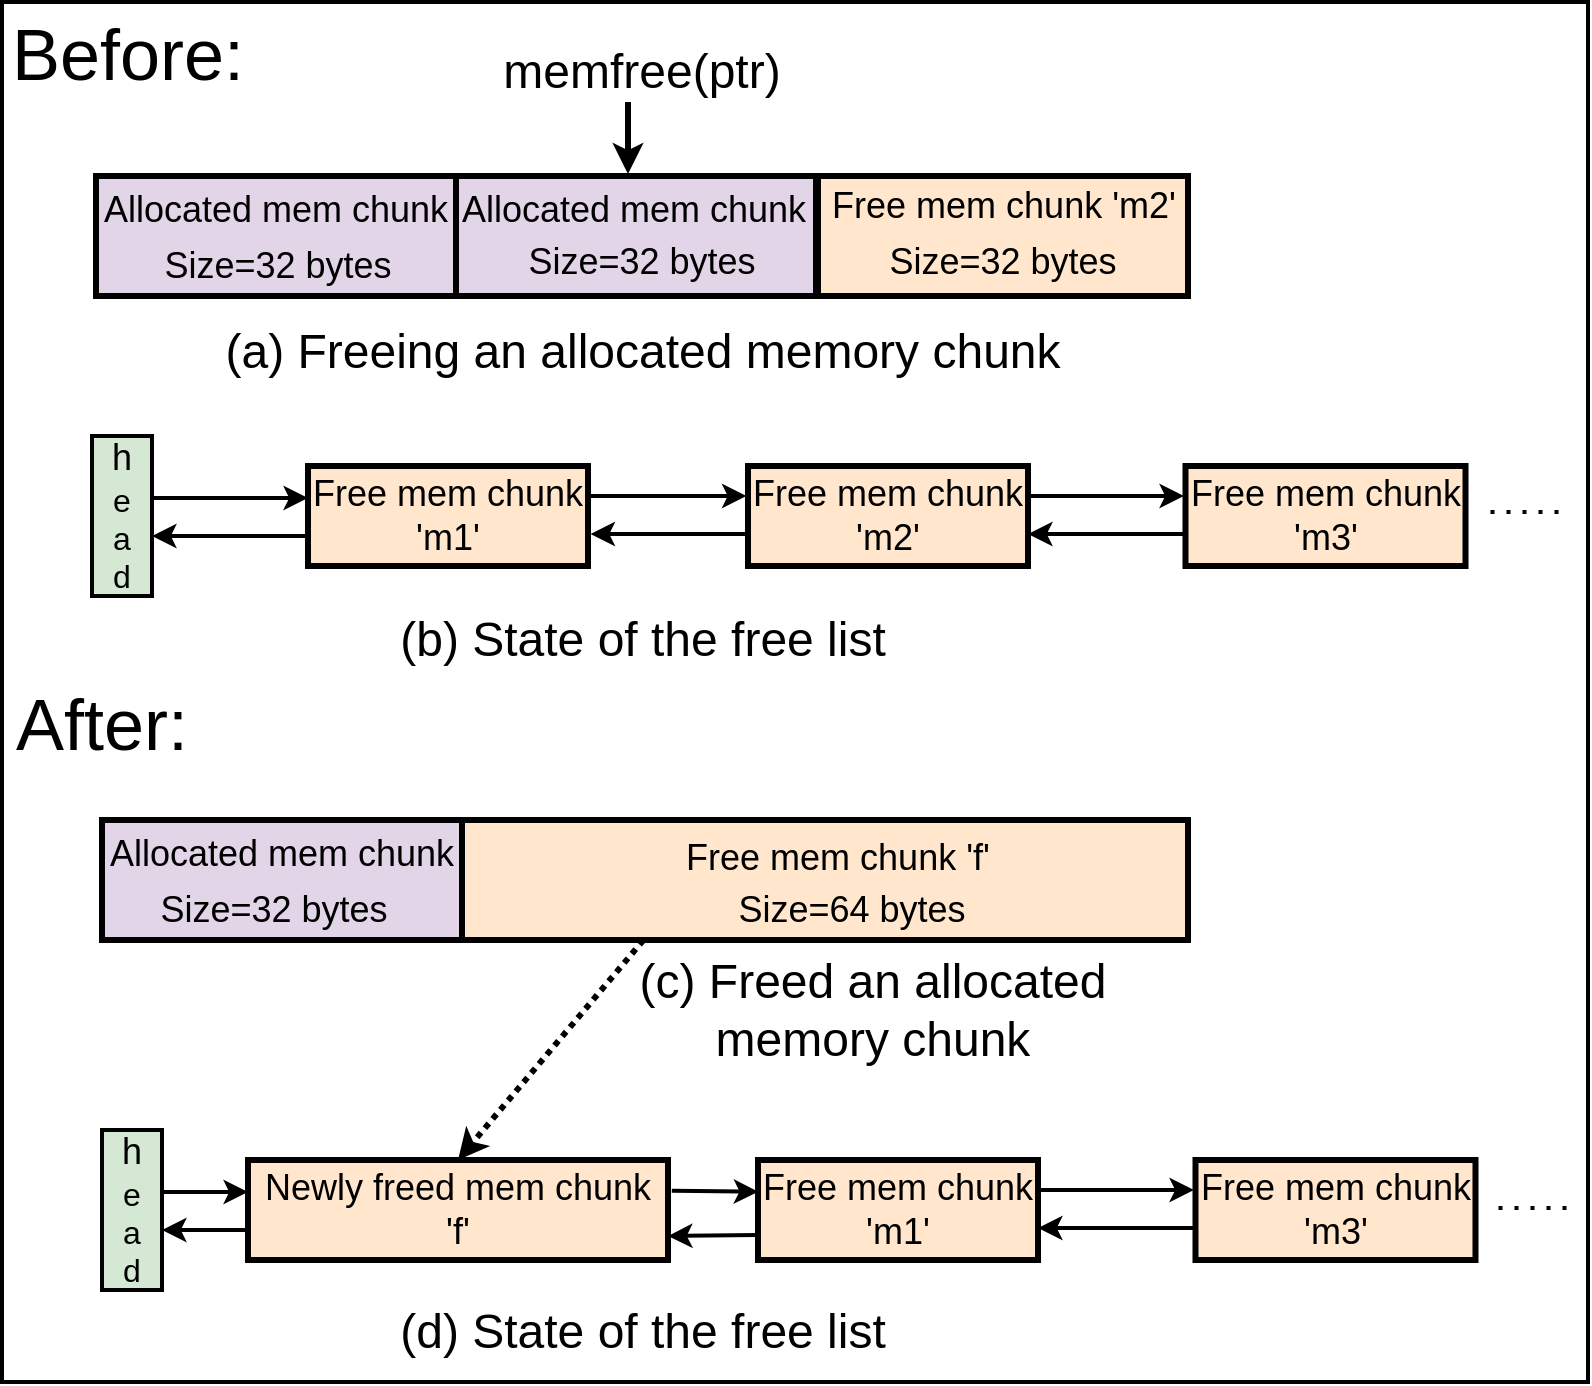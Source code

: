 <mxfile version="21.6.8" type="device">
  <diagram name="Page-1" id="aGrNsAUD6rLRG3-fpc4p">
    <mxGraphModel dx="1367" dy="795" grid="1" gridSize="10" guides="1" tooltips="1" connect="1" arrows="1" fold="1" page="1" pageScale="1" pageWidth="850" pageHeight="1100" math="0" shadow="0">
      <root>
        <mxCell id="0" />
        <mxCell id="1" parent="0" />
        <mxCell id="NWq0OS3p3h1v5JPfkNMX-2" value="" style="rounded=0;whiteSpace=wrap;html=1;fillColor=none;strokeWidth=2;" parent="1" vertex="1">
          <mxGeometry x="7" y="30" width="793" height="690" as="geometry" />
        </mxCell>
        <mxCell id="Dw3qF6tHwgRVVZFkppPR-285" value="&lt;font style=&quot;font-size: 36px;&quot;&gt;Before:&lt;/font&gt;" style="text;html=1;strokeColor=none;fillColor=none;align=center;verticalAlign=middle;whiteSpace=wrap;rounded=0;" parent="1" vertex="1">
          <mxGeometry x="40" y="41" width="60" height="30" as="geometry" />
        </mxCell>
        <mxCell id="Dw3qF6tHwgRVVZFkppPR-287" value="&lt;font style=&quot;font-size: 36px;&quot;&gt;After:&lt;/font&gt;" style="text;html=1;strokeColor=none;fillColor=none;align=center;verticalAlign=middle;whiteSpace=wrap;rounded=0;" parent="1" vertex="1">
          <mxGeometry x="27" y="375.5" width="60" height="30" as="geometry" />
        </mxCell>
        <mxCell id="Dw3qF6tHwgRVVZFkppPR-300" value="" style="rounded=0;whiteSpace=wrap;html=1;strokeWidth=3;fillColor=#e1d5e7;strokeColor=default;" parent="1" vertex="1">
          <mxGeometry x="57" y="439" width="180" height="60" as="geometry" />
        </mxCell>
        <mxCell id="Dw3qF6tHwgRVVZFkppPR-302" value="&lt;div&gt;&lt;font style=&quot;font-size: 18px;&quot;&gt;Allocated mem chunk&lt;/font&gt;&lt;/div&gt;" style="text;html=1;strokeColor=none;fillColor=none;align=center;verticalAlign=middle;whiteSpace=wrap;rounded=0;" parent="1" vertex="1">
          <mxGeometry x="42" y="441" width="210" height="30" as="geometry" />
        </mxCell>
        <mxCell id="Dw3qF6tHwgRVVZFkppPR-304" value="&lt;font style=&quot;font-size: 18px;&quot;&gt;Size=32 bytes&lt;br&gt;&lt;/font&gt;" style="text;html=1;strokeColor=none;fillColor=none;align=center;verticalAlign=middle;whiteSpace=wrap;rounded=0;" parent="1" vertex="1">
          <mxGeometry x="79" y="469" width="128" height="30" as="geometry" />
        </mxCell>
        <mxCell id="Dw3qF6tHwgRVVZFkppPR-318" value="" style="rounded=0;whiteSpace=wrap;html=1;strokeWidth=3;fillColor=#ffe6cc;strokeColor=default;" parent="1" vertex="1">
          <mxGeometry x="237" y="439" width="363" height="60" as="geometry" />
        </mxCell>
        <mxCell id="Dw3qF6tHwgRVVZFkppPR-319" value="&lt;font style=&quot;font-size: 18px;&quot;&gt;Size=64 bytes&lt;br&gt;&lt;/font&gt;" style="text;html=1;strokeColor=none;fillColor=none;align=center;verticalAlign=middle;whiteSpace=wrap;rounded=0;" parent="1" vertex="1">
          <mxGeometry x="370" y="469" width="124" height="30" as="geometry" />
        </mxCell>
        <mxCell id="Dw3qF6tHwgRVVZFkppPR-320" value="&lt;font style=&quot;font-size: 18px;&quot;&gt;Free mem chunk&lt;/font&gt;&lt;font style=&quot;font-size: 18px;&quot;&gt; &#39;f&#39;&lt;/font&gt;" style="text;html=1;strokeColor=none;fillColor=none;align=center;verticalAlign=middle;whiteSpace=wrap;rounded=0;" parent="1" vertex="1">
          <mxGeometry x="320" y="445" width="209.5" height="26" as="geometry" />
        </mxCell>
        <mxCell id="Dw3qF6tHwgRVVZFkppPR-330" value="" style="rounded=0;whiteSpace=wrap;html=1;strokeWidth=3;fillColor=#e1d5e7;strokeColor=default;" parent="1" vertex="1">
          <mxGeometry x="54" y="117" width="180" height="60" as="geometry" />
        </mxCell>
        <mxCell id="Dw3qF6tHwgRVVZFkppPR-331" value="&lt;div&gt;&lt;font style=&quot;font-size: 18px;&quot;&gt;Allocated mem chunk&lt;/font&gt;&lt;/div&gt;" style="text;html=1;strokeColor=none;fillColor=none;align=center;verticalAlign=middle;whiteSpace=wrap;rounded=0;" parent="1" vertex="1">
          <mxGeometry x="39" y="119" width="210" height="30" as="geometry" />
        </mxCell>
        <mxCell id="Dw3qF6tHwgRVVZFkppPR-332" value="&lt;font style=&quot;font-size: 18px;&quot;&gt;&lt;font style=&quot;font-size: 18px;&quot;&gt;Size=32 bytes&lt;br&gt;&lt;/font&gt;&lt;/font&gt;" style="text;html=1;strokeColor=none;fillColor=none;align=center;verticalAlign=middle;whiteSpace=wrap;rounded=0;" parent="1" vertex="1">
          <mxGeometry x="60" y="147" width="170" height="30" as="geometry" />
        </mxCell>
        <mxCell id="Dw3qF6tHwgRVVZFkppPR-344" value="" style="rounded=0;whiteSpace=wrap;html=1;strokeWidth=3;fillColor=#e1d5e7;" parent="1" vertex="1">
          <mxGeometry x="234" y="117" width="180" height="60" as="geometry" />
        </mxCell>
        <mxCell id="Dw3qF6tHwgRVVZFkppPR-346" value="&lt;font style=&quot;font-size: 18px;&quot;&gt;Allocated mem chunk&lt;/font&gt;" style="text;html=1;strokeColor=none;fillColor=none;align=center;verticalAlign=middle;whiteSpace=wrap;rounded=0;" parent="1" vertex="1">
          <mxGeometry x="217.5" y="121" width="209.5" height="26" as="geometry" />
        </mxCell>
        <mxCell id="Dw3qF6tHwgRVVZFkppPR-347" value="" style="rounded=0;whiteSpace=wrap;html=1;strokeWidth=3;fillColor=#ffe6cc;strokeColor=default;" parent="1" vertex="1">
          <mxGeometry x="415" y="117" width="185" height="60" as="geometry" />
        </mxCell>
        <mxCell id="Dw3qF6tHwgRVVZFkppPR-350" value="&lt;font style=&quot;font-size: 18px;&quot;&gt;Free mem chunk &#39;m2&#39;&lt;br&gt;&lt;/font&gt;" style="text;html=1;strokeColor=none;fillColor=none;align=center;verticalAlign=middle;whiteSpace=wrap;rounded=0;" parent="1" vertex="1">
          <mxGeometry x="402.75" y="119" width="209.5" height="26" as="geometry" />
        </mxCell>
        <mxCell id="Dw3qF6tHwgRVVZFkppPR-353" value="&lt;font style=&quot;font-size: 24px;&quot;&gt;memfree(ptr)&lt;/font&gt;" style="text;html=1;strokeColor=none;fillColor=none;align=center;verticalAlign=middle;whiteSpace=wrap;rounded=0;" parent="1" vertex="1">
          <mxGeometry x="297" y="50" width="60" height="30" as="geometry" />
        </mxCell>
        <mxCell id="Dw3qF6tHwgRVVZFkppPR-354" value="" style="endArrow=classic;html=1;rounded=0;strokeWidth=3;" parent="1" edge="1">
          <mxGeometry width="50" height="50" relative="1" as="geometry">
            <mxPoint x="320" y="80" as="sourcePoint" />
            <mxPoint x="320" y="116" as="targetPoint" />
          </mxGeometry>
        </mxCell>
        <mxCell id="OtuHEoPXtZiCcEz_uXgd-1" value="&lt;div&gt;&lt;font style=&quot;font-size: 18px;&quot;&gt;h&lt;/font&gt;&lt;/div&gt;&lt;div&gt;&lt;font size=&quot;3&quot;&gt;e&lt;/font&gt;&lt;/div&gt;&lt;div&gt;&lt;font size=&quot;3&quot;&gt;a&lt;/font&gt;&lt;/div&gt;&lt;div&gt;&lt;font size=&quot;3&quot;&gt;d&lt;br&gt;&lt;/font&gt;&lt;/div&gt;" style="rounded=0;whiteSpace=wrap;html=1;strokeWidth=2;fillColor=#d5e8d4;strokeColor=default;" parent="1" vertex="1">
          <mxGeometry x="52" y="247" width="30" height="80" as="geometry" />
        </mxCell>
        <mxCell id="OtuHEoPXtZiCcEz_uXgd-2" value="" style="endArrow=classic;html=1;rounded=0;exitX=1;exitY=0.5;exitDx=0;exitDy=0;strokeWidth=2;" parent="1" edge="1">
          <mxGeometry width="50" height="50" relative="1" as="geometry">
            <mxPoint x="82" y="278" as="sourcePoint" />
            <mxPoint x="160" y="278" as="targetPoint" />
          </mxGeometry>
        </mxCell>
        <mxCell id="OtuHEoPXtZiCcEz_uXgd-3" value="&lt;div&gt;&lt;font style=&quot;font-size: 18px;&quot;&gt;Free mem chunk &lt;br&gt;&lt;/font&gt;&lt;/div&gt;&lt;div&gt;&lt;font style=&quot;font-size: 18px;&quot;&gt;&#39;m1&#39;&lt;/font&gt;&lt;/div&gt;" style="rounded=0;whiteSpace=wrap;html=1;strokeWidth=3;fillColor=#ffe6cc;strokeColor=default;" parent="1" vertex="1">
          <mxGeometry x="160" y="262" width="140" height="50" as="geometry" />
        </mxCell>
        <mxCell id="OtuHEoPXtZiCcEz_uXgd-5" value="" style="endArrow=classic;html=1;rounded=0;exitX=1;exitY=0.5;exitDx=0;exitDy=0;strokeWidth=2;" parent="1" edge="1">
          <mxGeometry width="50" height="50" relative="1" as="geometry">
            <mxPoint x="160" y="297" as="sourcePoint" />
            <mxPoint x="82" y="297" as="targetPoint" />
          </mxGeometry>
        </mxCell>
        <mxCell id="OtuHEoPXtZiCcEz_uXgd-6" value="" style="endArrow=classic;html=1;rounded=0;exitX=1;exitY=0.5;exitDx=0;exitDy=0;strokeWidth=2;" parent="1" edge="1">
          <mxGeometry width="50" height="50" relative="1" as="geometry">
            <mxPoint x="301.25" y="277" as="sourcePoint" />
            <mxPoint x="379.25" y="277" as="targetPoint" />
          </mxGeometry>
        </mxCell>
        <mxCell id="OtuHEoPXtZiCcEz_uXgd-7" value="" style="endArrow=classic;html=1;rounded=0;exitX=1;exitY=0.5;exitDx=0;exitDy=0;strokeWidth=2;" parent="1" edge="1">
          <mxGeometry width="50" height="50" relative="1" as="geometry">
            <mxPoint x="379.25" y="296" as="sourcePoint" />
            <mxPoint x="301.25" y="296" as="targetPoint" />
          </mxGeometry>
        </mxCell>
        <mxCell id="OtuHEoPXtZiCcEz_uXgd-8" value="" style="endArrow=none;dashed=1;html=1;dashPattern=1 3;strokeWidth=2;rounded=0;" parent="1" edge="1">
          <mxGeometry width="50" height="50" relative="1" as="geometry">
            <mxPoint x="755.25" y="633" as="sourcePoint" />
            <mxPoint x="795" y="633" as="targetPoint" />
          </mxGeometry>
        </mxCell>
        <mxCell id="OtuHEoPXtZiCcEz_uXgd-9" value="&lt;font style=&quot;font-size: 24px;&quot;&gt;(a) Freeing an allocated memory chunk&lt;/font&gt;" style="text;html=1;strokeColor=none;fillColor=none;align=center;verticalAlign=middle;whiteSpace=wrap;rounded=0;" parent="1" vertex="1">
          <mxGeometry x="101.5" y="190" width="451" height="30" as="geometry" />
        </mxCell>
        <mxCell id="OtuHEoPXtZiCcEz_uXgd-11" value="&lt;font style=&quot;font-size: 18px;&quot;&gt;&lt;font style=&quot;font-size: 18px;&quot;&gt;Size=32 bytes&lt;br&gt;&lt;/font&gt;&lt;/font&gt;" style="text;html=1;strokeColor=none;fillColor=none;align=center;verticalAlign=middle;whiteSpace=wrap;rounded=0;" parent="1" vertex="1">
          <mxGeometry x="242" y="145" width="170" height="30" as="geometry" />
        </mxCell>
        <mxCell id="OtuHEoPXtZiCcEz_uXgd-12" value="&lt;font style=&quot;font-size: 18px;&quot;&gt;&lt;font style=&quot;font-size: 18px;&quot;&gt;Size=32 bytes&lt;br&gt;&lt;/font&gt;&lt;/font&gt;" style="text;html=1;strokeColor=none;fillColor=none;align=center;verticalAlign=middle;whiteSpace=wrap;rounded=0;" parent="1" vertex="1">
          <mxGeometry x="435" y="145" width="145" height="30" as="geometry" />
        </mxCell>
        <mxCell id="OtuHEoPXtZiCcEz_uXgd-13" value="&lt;div&gt;&lt;font style=&quot;font-size: 18px;&quot;&gt;h&lt;/font&gt;&lt;/div&gt;&lt;div&gt;&lt;font size=&quot;3&quot;&gt;e&lt;/font&gt;&lt;/div&gt;&lt;div&gt;&lt;font size=&quot;3&quot;&gt;a&lt;/font&gt;&lt;/div&gt;&lt;div&gt;&lt;font size=&quot;3&quot;&gt;d&lt;br&gt;&lt;/font&gt;&lt;/div&gt;" style="rounded=0;whiteSpace=wrap;html=1;strokeWidth=2;fillColor=#d5e8d4;strokeColor=default;" parent="1" vertex="1">
          <mxGeometry x="57" y="594" width="30" height="80" as="geometry" />
        </mxCell>
        <mxCell id="OtuHEoPXtZiCcEz_uXgd-14" value="" style="endArrow=classic;html=1;rounded=0;exitX=1;exitY=0.5;exitDx=0;exitDy=0;strokeWidth=2;" parent="1" edge="1">
          <mxGeometry width="50" height="50" relative="1" as="geometry">
            <mxPoint x="87" y="625" as="sourcePoint" />
            <mxPoint x="130" y="625" as="targetPoint" />
          </mxGeometry>
        </mxCell>
        <mxCell id="OtuHEoPXtZiCcEz_uXgd-17" value="" style="endArrow=classic;html=1;rounded=0;strokeWidth=2;" parent="1" edge="1">
          <mxGeometry width="50" height="50" relative="1" as="geometry">
            <mxPoint x="130" y="644" as="sourcePoint" />
            <mxPoint x="87" y="644" as="targetPoint" />
          </mxGeometry>
        </mxCell>
        <mxCell id="OtuHEoPXtZiCcEz_uXgd-21" value="&lt;div&gt;&lt;font style=&quot;font-size: 18px;&quot;&gt;Free mem chunk &lt;br&gt;&lt;/font&gt;&lt;/div&gt;&lt;div&gt;&lt;font style=&quot;font-size: 18px;&quot;&gt;&#39;m2&#39;&lt;/font&gt;&lt;/div&gt;" style="rounded=0;whiteSpace=wrap;html=1;strokeWidth=3;fillColor=#ffe6cc;strokeColor=default;" parent="1" vertex="1">
          <mxGeometry x="380" y="262" width="140" height="50" as="geometry" />
        </mxCell>
        <mxCell id="OtuHEoPXtZiCcEz_uXgd-22" value="&lt;div&gt;&lt;font style=&quot;font-size: 18px;&quot;&gt;Newly freed mem chunk &lt;br&gt;&lt;/font&gt;&lt;/div&gt;&lt;font style=&quot;font-size: 18px;&quot;&gt;&#39;f&#39;&lt;/font&gt;" style="rounded=0;whiteSpace=wrap;html=1;strokeWidth=3;fillColor=#ffe6cc;strokeColor=default;" parent="1" vertex="1">
          <mxGeometry x="130" y="609" width="210" height="50" as="geometry" />
        </mxCell>
        <mxCell id="OtuHEoPXtZiCcEz_uXgd-23" value="" style="endArrow=classic;html=1;rounded=0;strokeWidth=2;entryX=0.001;entryY=0.317;entryDx=0;entryDy=0;entryPerimeter=0;exitX=1.009;exitY=0.308;exitDx=0;exitDy=0;exitPerimeter=0;" parent="1" source="OtuHEoPXtZiCcEz_uXgd-22" target="OtuHEoPXtZiCcEz_uXgd-26" edge="1">
          <mxGeometry width="50" height="50" relative="1" as="geometry">
            <mxPoint x="350" y="625" as="sourcePoint" />
            <mxPoint x="374.25" y="624" as="targetPoint" />
          </mxGeometry>
        </mxCell>
        <mxCell id="OtuHEoPXtZiCcEz_uXgd-24" value="" style="endArrow=classic;html=1;rounded=0;exitX=0;exitY=0.75;exitDx=0;exitDy=0;strokeWidth=2;" parent="1" source="OtuHEoPXtZiCcEz_uXgd-26" edge="1">
          <mxGeometry width="50" height="50" relative="1" as="geometry">
            <mxPoint x="384.25" y="643" as="sourcePoint" />
            <mxPoint x="340" y="647" as="targetPoint" />
          </mxGeometry>
        </mxCell>
        <mxCell id="OtuHEoPXtZiCcEz_uXgd-26" value="&lt;div&gt;&lt;font style=&quot;font-size: 18px;&quot;&gt;Free mem chunk &lt;br&gt;&lt;/font&gt;&lt;/div&gt;&lt;div&gt;&lt;font style=&quot;font-size: 18px;&quot;&gt;&#39;m1&#39;&lt;/font&gt;&lt;/div&gt;" style="rounded=0;whiteSpace=wrap;html=1;strokeWidth=3;fillColor=#ffe6cc;strokeColor=default;" parent="1" vertex="1">
          <mxGeometry x="385" y="609" width="140" height="50" as="geometry" />
        </mxCell>
        <mxCell id="OtuHEoPXtZiCcEz_uXgd-27" value="" style="endArrow=classic;html=1;rounded=0;exitX=1;exitY=0.5;exitDx=0;exitDy=0;strokeWidth=2;" parent="1" edge="1">
          <mxGeometry width="50" height="50" relative="1" as="geometry">
            <mxPoint x="525" y="624" as="sourcePoint" />
            <mxPoint x="603" y="624" as="targetPoint" />
          </mxGeometry>
        </mxCell>
        <mxCell id="OtuHEoPXtZiCcEz_uXgd-28" value="" style="endArrow=classic;html=1;rounded=0;exitX=1;exitY=0.5;exitDx=0;exitDy=0;strokeWidth=2;" parent="1" edge="1">
          <mxGeometry width="50" height="50" relative="1" as="geometry">
            <mxPoint x="603" y="643" as="sourcePoint" />
            <mxPoint x="525" y="643" as="targetPoint" />
          </mxGeometry>
        </mxCell>
        <mxCell id="OtuHEoPXtZiCcEz_uXgd-29" value="&lt;div&gt;&lt;font style=&quot;font-size: 18px;&quot;&gt;Free mem chunk &lt;br&gt;&lt;/font&gt;&lt;/div&gt;&lt;div&gt;&lt;font style=&quot;font-size: 18px;&quot;&gt;&#39;m3&#39;&lt;/font&gt;&lt;/div&gt;" style="rounded=0;whiteSpace=wrap;html=1;strokeWidth=3;fillColor=#ffe6cc;strokeColor=default;" parent="1" vertex="1">
          <mxGeometry x="603.75" y="609" width="140" height="50" as="geometry" />
        </mxCell>
        <mxCell id="OtuHEoPXtZiCcEz_uXgd-32" value="" style="endArrow=classic;html=1;rounded=0;strokeWidth=3;entryX=0.5;entryY=0;entryDx=0;entryDy=0;exitX=0.25;exitY=1;exitDx=0;exitDy=0;dashed=1;dashPattern=1 1;" parent="1" source="Dw3qF6tHwgRVVZFkppPR-318" target="OtuHEoPXtZiCcEz_uXgd-22" edge="1">
          <mxGeometry width="50" height="50" relative="1" as="geometry">
            <mxPoint x="320" y="509" as="sourcePoint" />
            <mxPoint x="240" y="579" as="targetPoint" />
          </mxGeometry>
        </mxCell>
        <mxCell id="OtuHEoPXtZiCcEz_uXgd-37" value="&lt;font style=&quot;font-size: 24px;&quot;&gt;(b) State of the free list&lt;/font&gt;" style="text;html=1;strokeColor=none;fillColor=none;align=center;verticalAlign=middle;whiteSpace=wrap;rounded=0;" parent="1" vertex="1">
          <mxGeometry x="101.5" y="334" width="451" height="30" as="geometry" />
        </mxCell>
        <mxCell id="OtuHEoPXtZiCcEz_uXgd-38" value="&lt;div&gt;&lt;font style=&quot;font-size: 24px;&quot;&gt;(c) Freed an allocated &lt;br&gt;&lt;/font&gt;&lt;/div&gt;&lt;div&gt;&lt;font style=&quot;font-size: 24px;&quot;&gt;memory chunk&lt;/font&gt;&lt;/div&gt;" style="text;html=1;strokeColor=none;fillColor=none;align=center;verticalAlign=middle;whiteSpace=wrap;rounded=0;" parent="1" vertex="1">
          <mxGeometry x="320" y="519" width="245" height="30" as="geometry" />
        </mxCell>
        <mxCell id="OtuHEoPXtZiCcEz_uXgd-39" value="&lt;font style=&quot;font-size: 24px;&quot;&gt;(d) State of the free list&lt;/font&gt;" style="text;html=1;strokeColor=none;fillColor=none;align=center;verticalAlign=middle;whiteSpace=wrap;rounded=0;" parent="1" vertex="1">
          <mxGeometry x="101.5" y="680" width="451" height="30" as="geometry" />
        </mxCell>
        <mxCell id="OtuHEoPXtZiCcEz_uXgd-42" value="" style="endArrow=classic;html=1;rounded=0;exitX=1;exitY=0.5;exitDx=0;exitDy=0;strokeWidth=2;" parent="1" edge="1">
          <mxGeometry width="50" height="50" relative="1" as="geometry">
            <mxPoint x="520" y="277" as="sourcePoint" />
            <mxPoint x="598" y="277" as="targetPoint" />
          </mxGeometry>
        </mxCell>
        <mxCell id="OtuHEoPXtZiCcEz_uXgd-43" value="" style="endArrow=classic;html=1;rounded=0;exitX=1;exitY=0.5;exitDx=0;exitDy=0;strokeWidth=2;" parent="1" edge="1">
          <mxGeometry width="50" height="50" relative="1" as="geometry">
            <mxPoint x="598" y="296" as="sourcePoint" />
            <mxPoint x="520" y="296" as="targetPoint" />
          </mxGeometry>
        </mxCell>
        <mxCell id="OtuHEoPXtZiCcEz_uXgd-44" value="&lt;div&gt;&lt;font style=&quot;font-size: 18px;&quot;&gt;Free mem chunk &lt;br&gt;&lt;/font&gt;&lt;/div&gt;&lt;div&gt;&lt;font style=&quot;font-size: 18px;&quot;&gt;&#39;m3&#39;&lt;/font&gt;&lt;/div&gt;" style="rounded=0;whiteSpace=wrap;html=1;strokeWidth=3;fillColor=#ffe6cc;strokeColor=default;" parent="1" vertex="1">
          <mxGeometry x="598.75" y="262" width="140" height="50" as="geometry" />
        </mxCell>
        <mxCell id="OtuHEoPXtZiCcEz_uXgd-46" value="" style="endArrow=none;dashed=1;html=1;dashPattern=1 3;strokeWidth=2;rounded=0;" parent="1" edge="1">
          <mxGeometry width="50" height="50" relative="1" as="geometry">
            <mxPoint x="751.25" y="285" as="sourcePoint" />
            <mxPoint x="791" y="285" as="targetPoint" />
          </mxGeometry>
        </mxCell>
      </root>
    </mxGraphModel>
  </diagram>
</mxfile>

